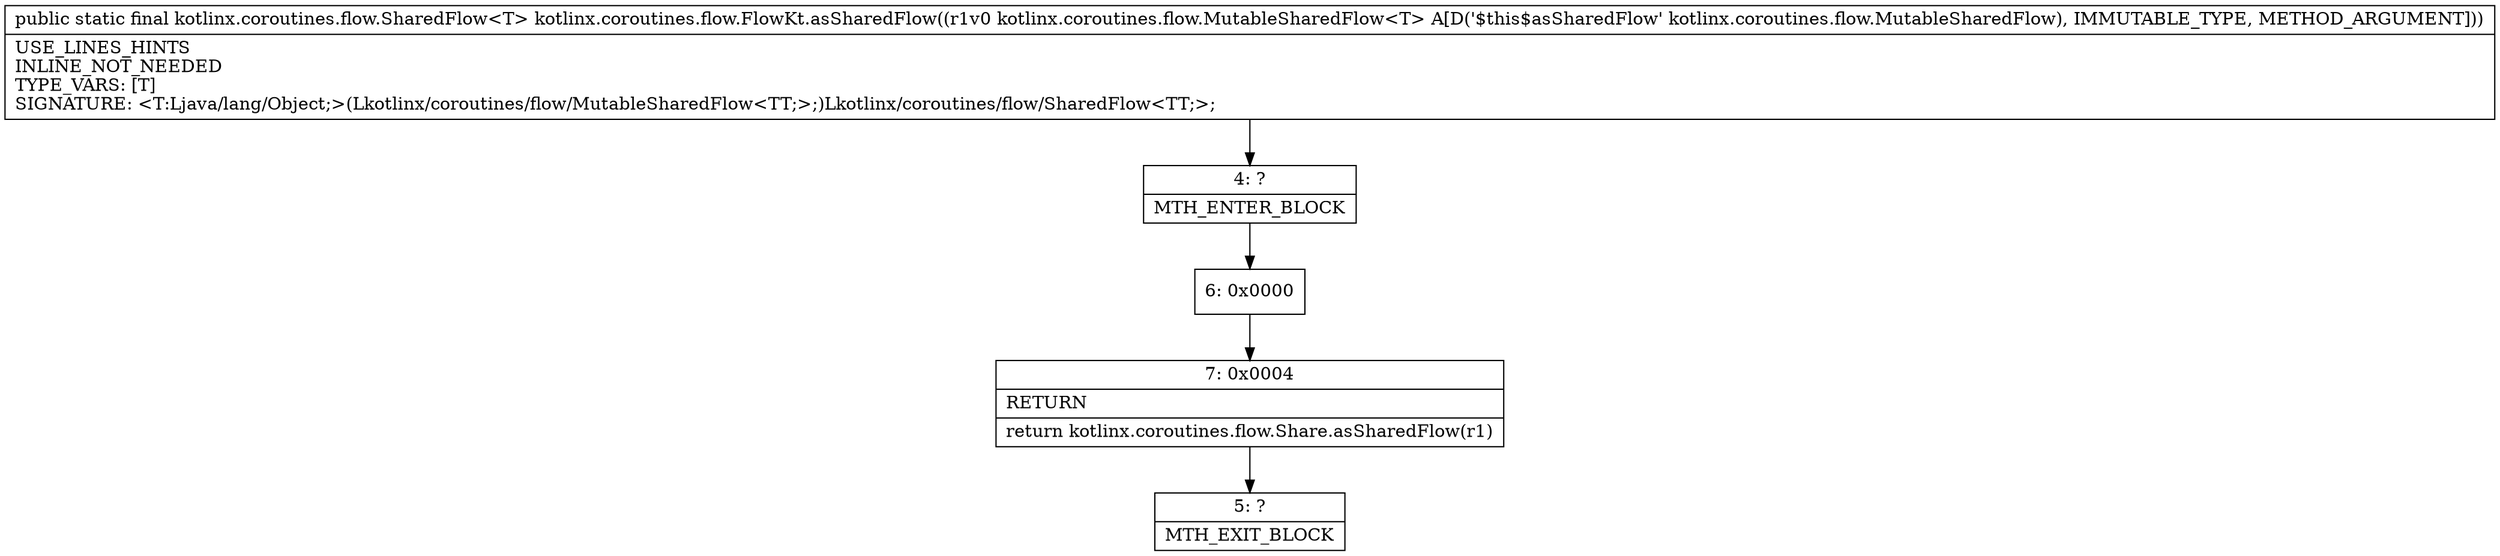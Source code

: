 digraph "CFG forkotlinx.coroutines.flow.FlowKt.asSharedFlow(Lkotlinx\/coroutines\/flow\/MutableSharedFlow;)Lkotlinx\/coroutines\/flow\/SharedFlow;" {
Node_4 [shape=record,label="{4\:\ ?|MTH_ENTER_BLOCK\l}"];
Node_6 [shape=record,label="{6\:\ 0x0000}"];
Node_7 [shape=record,label="{7\:\ 0x0004|RETURN\l|return kotlinx.coroutines.flow.Share.asSharedFlow(r1)\l}"];
Node_5 [shape=record,label="{5\:\ ?|MTH_EXIT_BLOCK\l}"];
MethodNode[shape=record,label="{public static final kotlinx.coroutines.flow.SharedFlow\<T\> kotlinx.coroutines.flow.FlowKt.asSharedFlow((r1v0 kotlinx.coroutines.flow.MutableSharedFlow\<T\> A[D('$this$asSharedFlow' kotlinx.coroutines.flow.MutableSharedFlow), IMMUTABLE_TYPE, METHOD_ARGUMENT]))  | USE_LINES_HINTS\lINLINE_NOT_NEEDED\lTYPE_VARS: [T]\lSIGNATURE: \<T:Ljava\/lang\/Object;\>(Lkotlinx\/coroutines\/flow\/MutableSharedFlow\<TT;\>;)Lkotlinx\/coroutines\/flow\/SharedFlow\<TT;\>;\l}"];
MethodNode -> Node_4;Node_4 -> Node_6;
Node_6 -> Node_7;
Node_7 -> Node_5;
}

